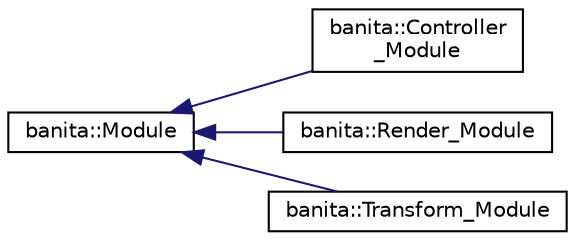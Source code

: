digraph "Graphical Class Hierarchy"
{
 // LATEX_PDF_SIZE
  edge [fontname="Helvetica",fontsize="10",labelfontname="Helvetica",labelfontsize="10"];
  node [fontname="Helvetica",fontsize="10",shape=record];
  rankdir="LR";
  Node0 [label="banita::Module",height=0.2,width=0.4,color="black", fillcolor="white", style="filled",URL="$d0/d84/classbanita_1_1_module.html",tooltip=" "];
  Node0 -> Node1 [dir="back",color="midnightblue",fontsize="10",style="solid",fontname="Helvetica"];
  Node1 [label="banita::Controller\l_Module",height=0.2,width=0.4,color="black", fillcolor="white", style="filled",URL="$d3/d0a/classbanita_1_1_controller___module.html",tooltip=" "];
  Node0 -> Node2 [dir="back",color="midnightblue",fontsize="10",style="solid",fontname="Helvetica"];
  Node2 [label="banita::Render_Module",height=0.2,width=0.4,color="black", fillcolor="white", style="filled",URL="$de/da2/classbanita_1_1_render___module.html",tooltip=" "];
  Node0 -> Node3 [dir="back",color="midnightblue",fontsize="10",style="solid",fontname="Helvetica"];
  Node3 [label="banita::Transform_Module",height=0.2,width=0.4,color="black", fillcolor="white", style="filled",URL="$df/dfe/classbanita_1_1_transform___module.html",tooltip=" "];
}
